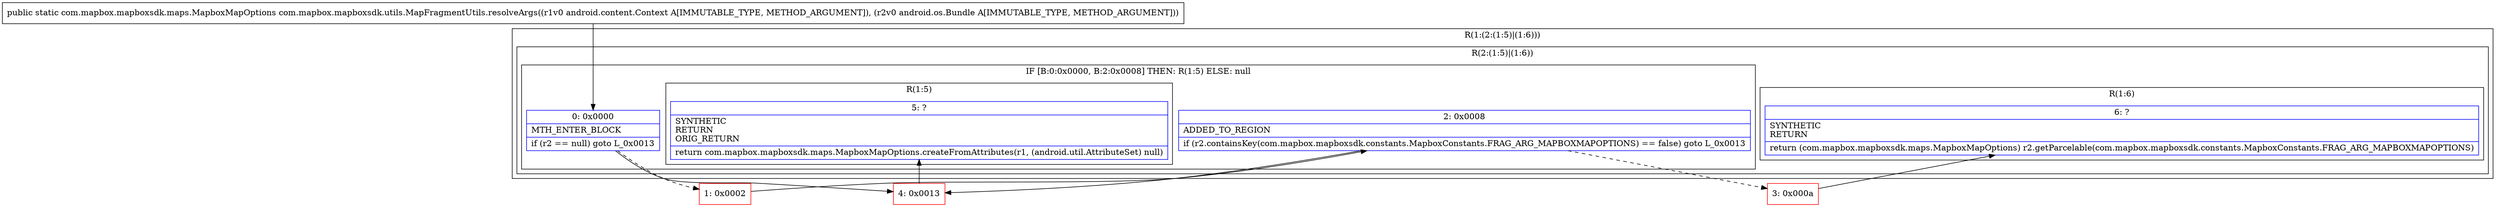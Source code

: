 digraph "CFG forcom.mapbox.mapboxsdk.utils.MapFragmentUtils.resolveArgs(Landroid\/content\/Context;Landroid\/os\/Bundle;)Lcom\/mapbox\/mapboxsdk\/maps\/MapboxMapOptions;" {
subgraph cluster_Region_1359713769 {
label = "R(1:(2:(1:5)|(1:6)))";
node [shape=record,color=blue];
subgraph cluster_Region_833222159 {
label = "R(2:(1:5)|(1:6))";
node [shape=record,color=blue];
subgraph cluster_IfRegion_2073724391 {
label = "IF [B:0:0x0000, B:2:0x0008] THEN: R(1:5) ELSE: null";
node [shape=record,color=blue];
Node_0 [shape=record,label="{0\:\ 0x0000|MTH_ENTER_BLOCK\l|if (r2 == null) goto L_0x0013\l}"];
Node_2 [shape=record,label="{2\:\ 0x0008|ADDED_TO_REGION\l|if (r2.containsKey(com.mapbox.mapboxsdk.constants.MapboxConstants.FRAG_ARG_MAPBOXMAPOPTIONS) == false) goto L_0x0013\l}"];
subgraph cluster_Region_765558121 {
label = "R(1:5)";
node [shape=record,color=blue];
Node_5 [shape=record,label="{5\:\ ?|SYNTHETIC\lRETURN\lORIG_RETURN\l|return com.mapbox.mapboxsdk.maps.MapboxMapOptions.createFromAttributes(r1, (android.util.AttributeSet) null)\l}"];
}
}
subgraph cluster_Region_545784297 {
label = "R(1:6)";
node [shape=record,color=blue];
Node_6 [shape=record,label="{6\:\ ?|SYNTHETIC\lRETURN\l|return (com.mapbox.mapboxsdk.maps.MapboxMapOptions) r2.getParcelable(com.mapbox.mapboxsdk.constants.MapboxConstants.FRAG_ARG_MAPBOXMAPOPTIONS)\l}"];
}
}
}
Node_1 [shape=record,color=red,label="{1\:\ 0x0002}"];
Node_3 [shape=record,color=red,label="{3\:\ 0x000a}"];
Node_4 [shape=record,color=red,label="{4\:\ 0x0013}"];
MethodNode[shape=record,label="{public static com.mapbox.mapboxsdk.maps.MapboxMapOptions com.mapbox.mapboxsdk.utils.MapFragmentUtils.resolveArgs((r1v0 android.content.Context A[IMMUTABLE_TYPE, METHOD_ARGUMENT]), (r2v0 android.os.Bundle A[IMMUTABLE_TYPE, METHOD_ARGUMENT])) }"];
MethodNode -> Node_0;
Node_0 -> Node_1[style=dashed];
Node_0 -> Node_4;
Node_2 -> Node_3[style=dashed];
Node_2 -> Node_4;
Node_1 -> Node_2;
Node_3 -> Node_6;
Node_4 -> Node_5;
}

